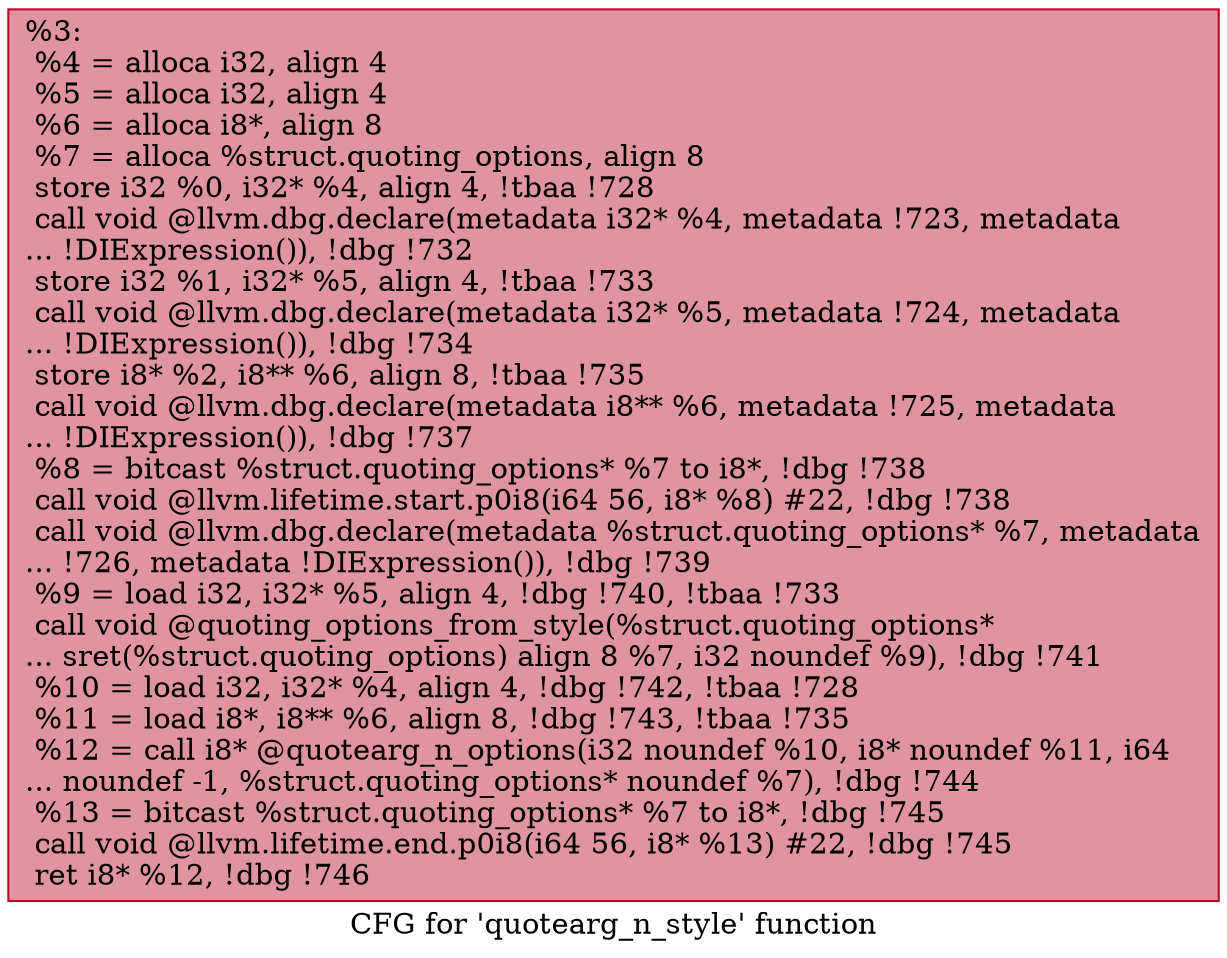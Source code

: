 digraph "CFG for 'quotearg_n_style' function" {
	label="CFG for 'quotearg_n_style' function";

	Node0x102fe80 [shape=record,color="#b70d28ff", style=filled, fillcolor="#b70d2870",label="{%3:\l  %4 = alloca i32, align 4\l  %5 = alloca i32, align 4\l  %6 = alloca i8*, align 8\l  %7 = alloca %struct.quoting_options, align 8\l  store i32 %0, i32* %4, align 4, !tbaa !728\l  call void @llvm.dbg.declare(metadata i32* %4, metadata !723, metadata\l... !DIExpression()), !dbg !732\l  store i32 %1, i32* %5, align 4, !tbaa !733\l  call void @llvm.dbg.declare(metadata i32* %5, metadata !724, metadata\l... !DIExpression()), !dbg !734\l  store i8* %2, i8** %6, align 8, !tbaa !735\l  call void @llvm.dbg.declare(metadata i8** %6, metadata !725, metadata\l... !DIExpression()), !dbg !737\l  %8 = bitcast %struct.quoting_options* %7 to i8*, !dbg !738\l  call void @llvm.lifetime.start.p0i8(i64 56, i8* %8) #22, !dbg !738\l  call void @llvm.dbg.declare(metadata %struct.quoting_options* %7, metadata\l... !726, metadata !DIExpression()), !dbg !739\l  %9 = load i32, i32* %5, align 4, !dbg !740, !tbaa !733\l  call void @quoting_options_from_style(%struct.quoting_options*\l... sret(%struct.quoting_options) align 8 %7, i32 noundef %9), !dbg !741\l  %10 = load i32, i32* %4, align 4, !dbg !742, !tbaa !728\l  %11 = load i8*, i8** %6, align 8, !dbg !743, !tbaa !735\l  %12 = call i8* @quotearg_n_options(i32 noundef %10, i8* noundef %11, i64\l... noundef -1, %struct.quoting_options* noundef %7), !dbg !744\l  %13 = bitcast %struct.quoting_options* %7 to i8*, !dbg !745\l  call void @llvm.lifetime.end.p0i8(i64 56, i8* %13) #22, !dbg !745\l  ret i8* %12, !dbg !746\l}"];
}
